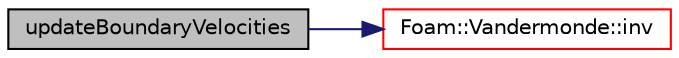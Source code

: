 digraph "updateBoundaryVelocities"
{
  bgcolor="transparent";
  edge [fontname="Helvetica",fontsize="10",labelfontname="Helvetica",labelfontsize="10"];
  node [fontname="Helvetica",fontsize="10",shape=record];
  rankdir="LR";
  Node1 [label="updateBoundaryVelocities",height=0.2,width=0.4,color="black", fillcolor="grey75", style="filled", fontcolor="black"];
  Node1 -> Node2 [color="midnightblue",fontsize="10",style="solid",fontname="Helvetica"];
  Node2 [label="Foam::Vandermonde::inv",height=0.2,width=0.4,color="red",URL="$a00177.html#a41f917babb4e3753f9e48b975cb03b2f",tooltip="Invert Vandermonde matrix. "];
}
